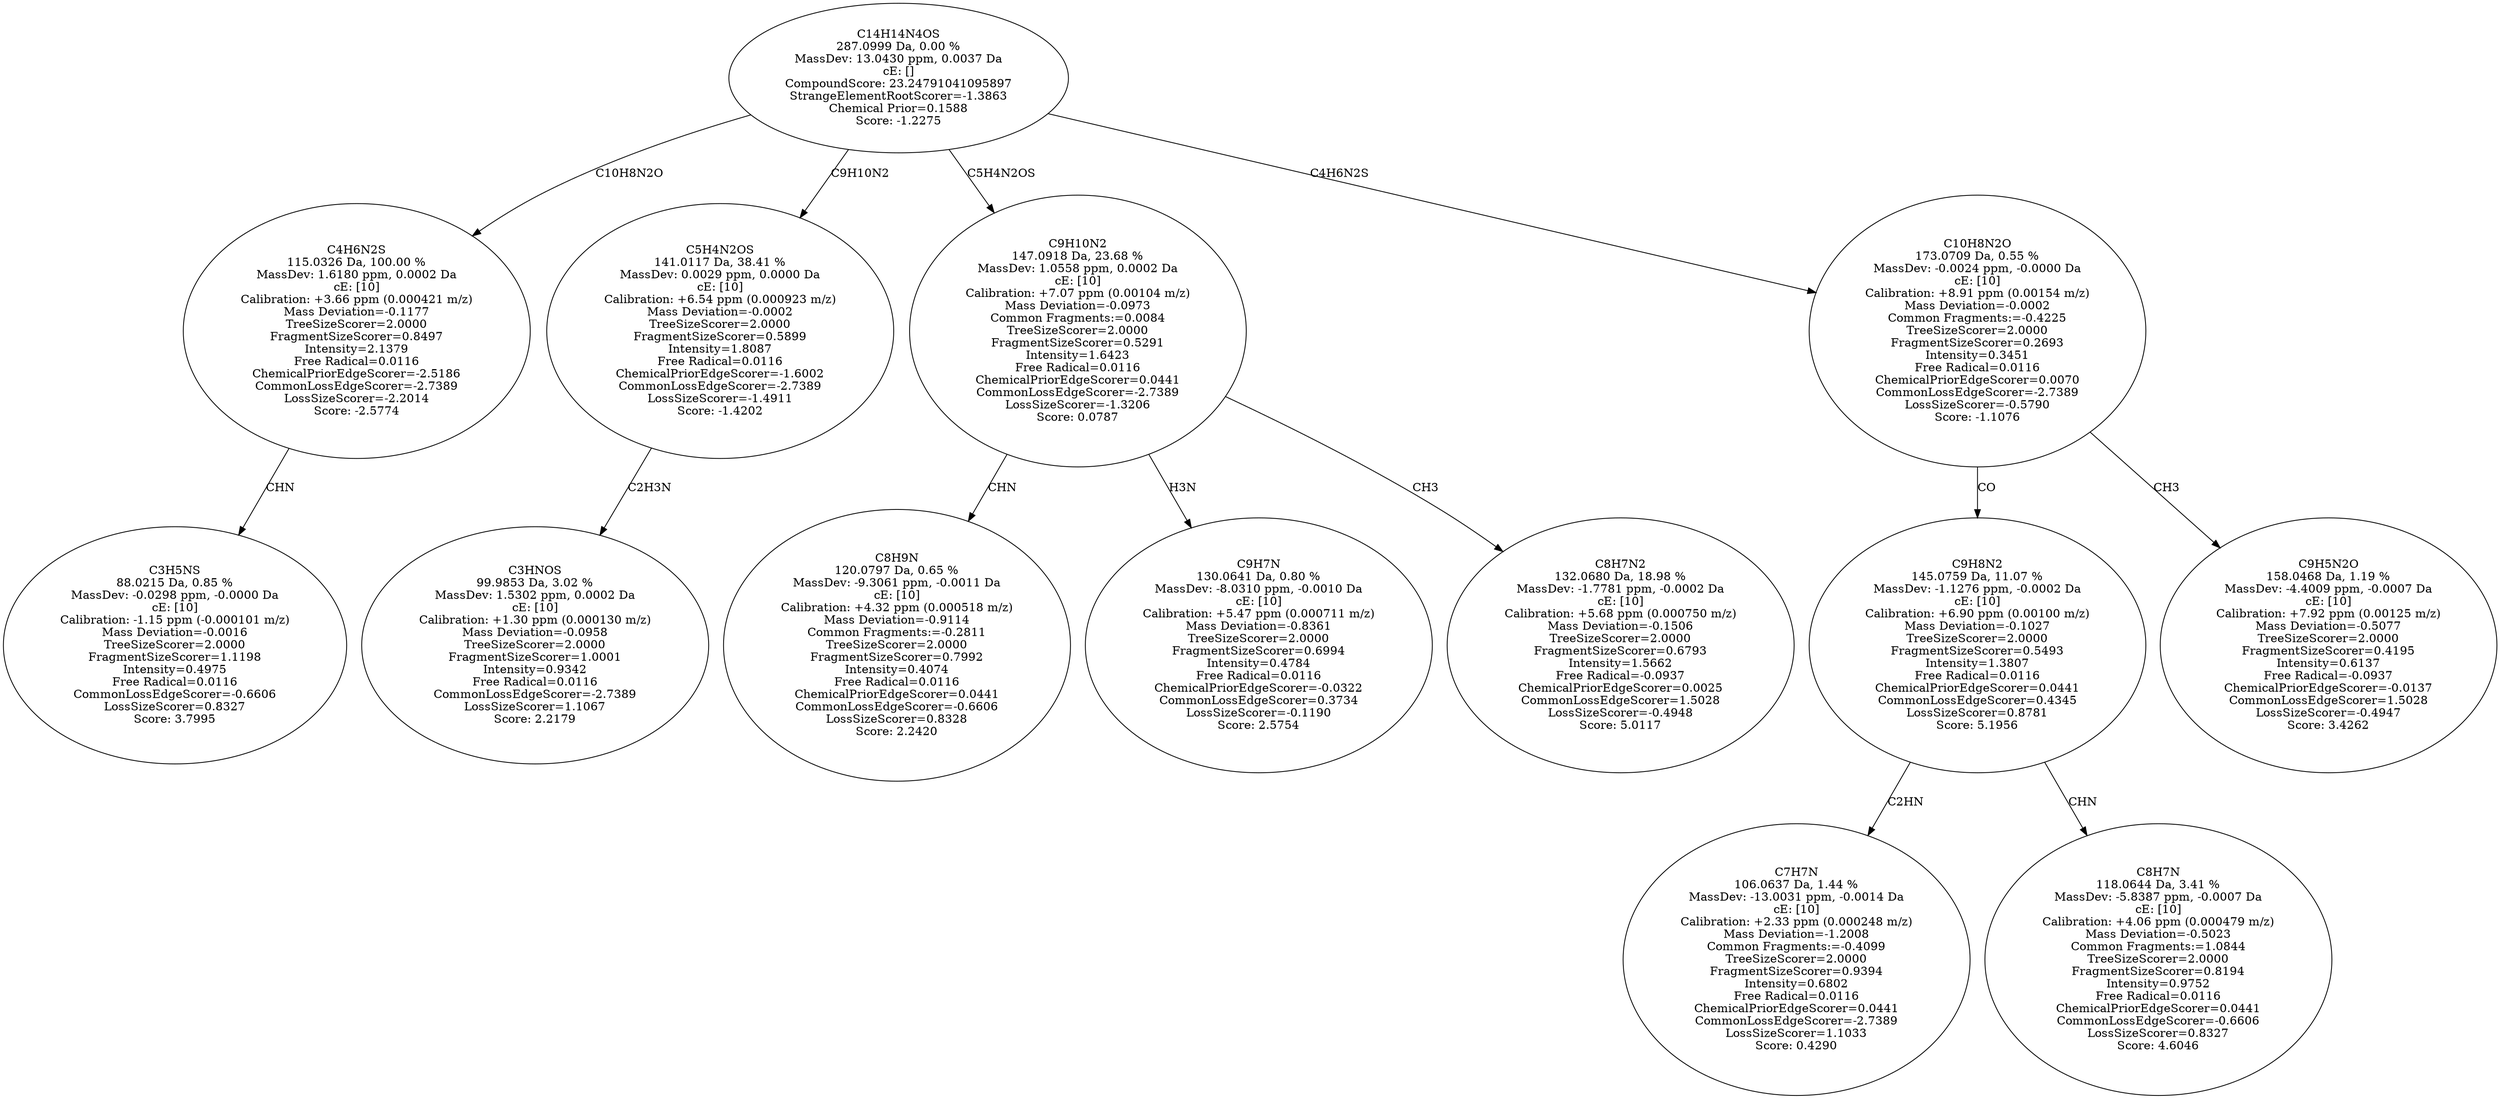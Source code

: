 strict digraph {
v1 [label="C3H5NS\n88.0215 Da, 0.85 %\nMassDev: -0.0298 ppm, -0.0000 Da\ncE: [10]\nCalibration: -1.15 ppm (-0.000101 m/z)\nMass Deviation=-0.0016\nTreeSizeScorer=2.0000\nFragmentSizeScorer=1.1198\nIntensity=0.4975\nFree Radical=0.0116\nCommonLossEdgeScorer=-0.6606\nLossSizeScorer=0.8327\nScore: 3.7995"];
v2 [label="C4H6N2S\n115.0326 Da, 100.00 %\nMassDev: 1.6180 ppm, 0.0002 Da\ncE: [10]\nCalibration: +3.66 ppm (0.000421 m/z)\nMass Deviation=-0.1177\nTreeSizeScorer=2.0000\nFragmentSizeScorer=0.8497\nIntensity=2.1379\nFree Radical=0.0116\nChemicalPriorEdgeScorer=-2.5186\nCommonLossEdgeScorer=-2.7389\nLossSizeScorer=-2.2014\nScore: -2.5774"];
v3 [label="C3HNOS\n99.9853 Da, 3.02 %\nMassDev: 1.5302 ppm, 0.0002 Da\ncE: [10]\nCalibration: +1.30 ppm (0.000130 m/z)\nMass Deviation=-0.0958\nTreeSizeScorer=2.0000\nFragmentSizeScorer=1.0001\nIntensity=0.9342\nFree Radical=0.0116\nCommonLossEdgeScorer=-2.7389\nLossSizeScorer=1.1067\nScore: 2.2179"];
v4 [label="C5H4N2OS\n141.0117 Da, 38.41 %\nMassDev: 0.0029 ppm, 0.0000 Da\ncE: [10]\nCalibration: +6.54 ppm (0.000923 m/z)\nMass Deviation=-0.0002\nTreeSizeScorer=2.0000\nFragmentSizeScorer=0.5899\nIntensity=1.8087\nFree Radical=0.0116\nChemicalPriorEdgeScorer=-1.6002\nCommonLossEdgeScorer=-2.7389\nLossSizeScorer=-1.4911\nScore: -1.4202"];
v5 [label="C8H9N\n120.0797 Da, 0.65 %\nMassDev: -9.3061 ppm, -0.0011 Da\ncE: [10]\nCalibration: +4.32 ppm (0.000518 m/z)\nMass Deviation=-0.9114\nCommon Fragments:=-0.2811\nTreeSizeScorer=2.0000\nFragmentSizeScorer=0.7992\nIntensity=0.4074\nFree Radical=0.0116\nChemicalPriorEdgeScorer=0.0441\nCommonLossEdgeScorer=-0.6606\nLossSizeScorer=0.8328\nScore: 2.2420"];
v6 [label="C9H7N\n130.0641 Da, 0.80 %\nMassDev: -8.0310 ppm, -0.0010 Da\ncE: [10]\nCalibration: +5.47 ppm (0.000711 m/z)\nMass Deviation=-0.8361\nTreeSizeScorer=2.0000\nFragmentSizeScorer=0.6994\nIntensity=0.4784\nFree Radical=0.0116\nChemicalPriorEdgeScorer=-0.0322\nCommonLossEdgeScorer=0.3734\nLossSizeScorer=-0.1190\nScore: 2.5754"];
v7 [label="C8H7N2\n132.0680 Da, 18.98 %\nMassDev: -1.7781 ppm, -0.0002 Da\ncE: [10]\nCalibration: +5.68 ppm (0.000750 m/z)\nMass Deviation=-0.1506\nTreeSizeScorer=2.0000\nFragmentSizeScorer=0.6793\nIntensity=1.5662\nFree Radical=-0.0937\nChemicalPriorEdgeScorer=0.0025\nCommonLossEdgeScorer=1.5028\nLossSizeScorer=-0.4948\nScore: 5.0117"];
v8 [label="C9H10N2\n147.0918 Da, 23.68 %\nMassDev: 1.0558 ppm, 0.0002 Da\ncE: [10]\nCalibration: +7.07 ppm (0.00104 m/z)\nMass Deviation=-0.0973\nCommon Fragments:=0.0084\nTreeSizeScorer=2.0000\nFragmentSizeScorer=0.5291\nIntensity=1.6423\nFree Radical=0.0116\nChemicalPriorEdgeScorer=0.0441\nCommonLossEdgeScorer=-2.7389\nLossSizeScorer=-1.3206\nScore: 0.0787"];
v9 [label="C7H7N\n106.0637 Da, 1.44 %\nMassDev: -13.0031 ppm, -0.0014 Da\ncE: [10]\nCalibration: +2.33 ppm (0.000248 m/z)\nMass Deviation=-1.2008\nCommon Fragments:=-0.4099\nTreeSizeScorer=2.0000\nFragmentSizeScorer=0.9394\nIntensity=0.6802\nFree Radical=0.0116\nChemicalPriorEdgeScorer=0.0441\nCommonLossEdgeScorer=-2.7389\nLossSizeScorer=1.1033\nScore: 0.4290"];
v10 [label="C8H7N\n118.0644 Da, 3.41 %\nMassDev: -5.8387 ppm, -0.0007 Da\ncE: [10]\nCalibration: +4.06 ppm (0.000479 m/z)\nMass Deviation=-0.5023\nCommon Fragments:=1.0844\nTreeSizeScorer=2.0000\nFragmentSizeScorer=0.8194\nIntensity=0.9752\nFree Radical=0.0116\nChemicalPriorEdgeScorer=0.0441\nCommonLossEdgeScorer=-0.6606\nLossSizeScorer=0.8327\nScore: 4.6046"];
v11 [label="C9H8N2\n145.0759 Da, 11.07 %\nMassDev: -1.1276 ppm, -0.0002 Da\ncE: [10]\nCalibration: +6.90 ppm (0.00100 m/z)\nMass Deviation=-0.1027\nTreeSizeScorer=2.0000\nFragmentSizeScorer=0.5493\nIntensity=1.3807\nFree Radical=0.0116\nChemicalPriorEdgeScorer=0.0441\nCommonLossEdgeScorer=0.4345\nLossSizeScorer=0.8781\nScore: 5.1956"];
v12 [label="C9H5N2O\n158.0468 Da, 1.19 %\nMassDev: -4.4009 ppm, -0.0007 Da\ncE: [10]\nCalibration: +7.92 ppm (0.00125 m/z)\nMass Deviation=-0.5077\nTreeSizeScorer=2.0000\nFragmentSizeScorer=0.4195\nIntensity=0.6137\nFree Radical=-0.0937\nChemicalPriorEdgeScorer=-0.0137\nCommonLossEdgeScorer=1.5028\nLossSizeScorer=-0.4947\nScore: 3.4262"];
v13 [label="C10H8N2O\n173.0709 Da, 0.55 %\nMassDev: -0.0024 ppm, -0.0000 Da\ncE: [10]\nCalibration: +8.91 ppm (0.00154 m/z)\nMass Deviation=-0.0002\nCommon Fragments:=-0.4225\nTreeSizeScorer=2.0000\nFragmentSizeScorer=0.2693\nIntensity=0.3451\nFree Radical=0.0116\nChemicalPriorEdgeScorer=0.0070\nCommonLossEdgeScorer=-2.7389\nLossSizeScorer=-0.5790\nScore: -1.1076"];
v14 [label="C14H14N4OS\n287.0999 Da, 0.00 %\nMassDev: 13.0430 ppm, 0.0037 Da\ncE: []\nCompoundScore: 23.24791041095897\nStrangeElementRootScorer=-1.3863\nChemical Prior=0.1588\nScore: -1.2275"];
v2 -> v1 [label="CHN"];
v14 -> v2 [label="C10H8N2O"];
v4 -> v3 [label="C2H3N"];
v14 -> v4 [label="C9H10N2"];
v8 -> v5 [label="CHN"];
v8 -> v6 [label="H3N"];
v8 -> v7 [label="CH3"];
v14 -> v8 [label="C5H4N2OS"];
v11 -> v9 [label="C2HN"];
v11 -> v10 [label="CHN"];
v13 -> v11 [label="CO"];
v13 -> v12 [label="CH3"];
v14 -> v13 [label="C4H6N2S"];
}